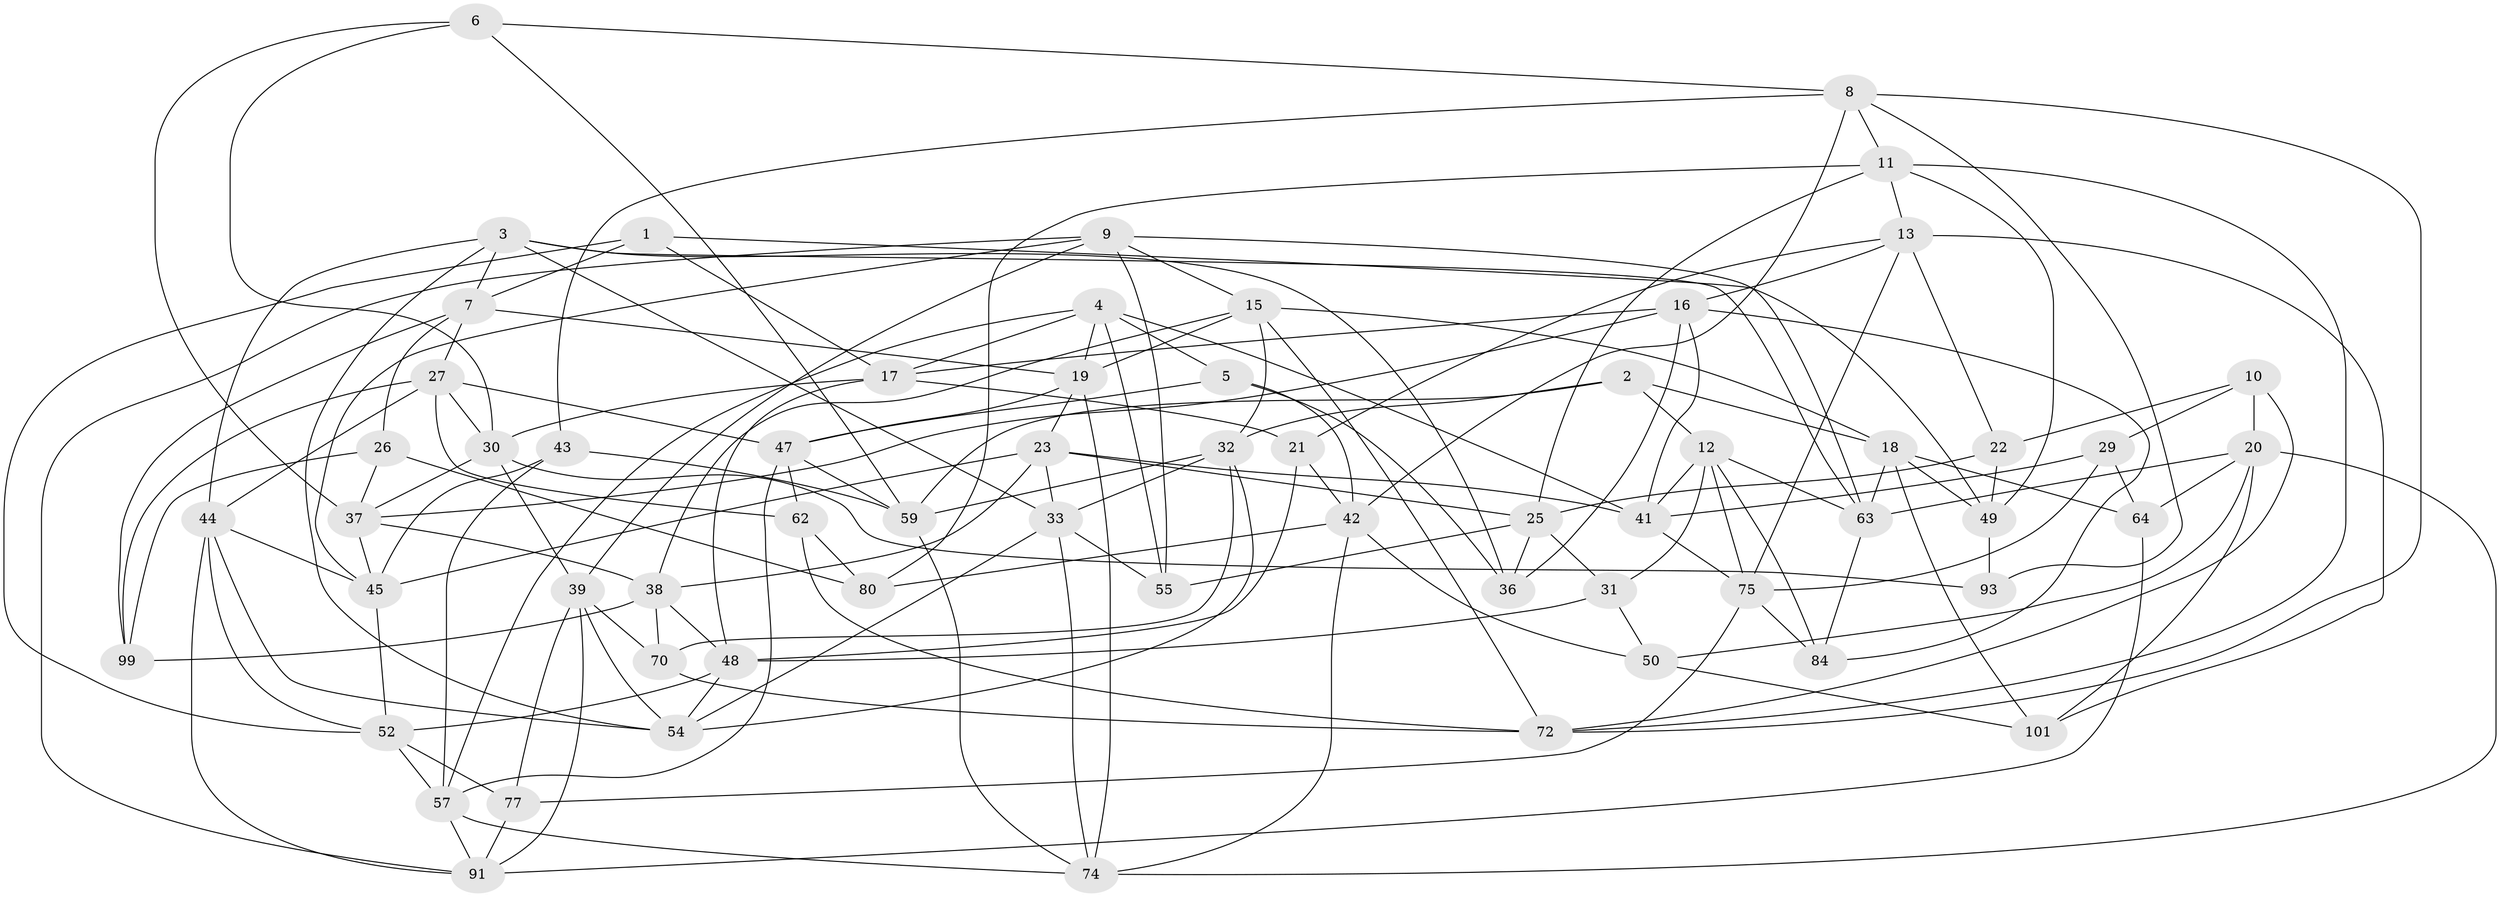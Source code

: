 // original degree distribution, {4: 1.0}
// Generated by graph-tools (version 1.1) at 2025/42/03/06/25 10:42:17]
// undirected, 62 vertices, 162 edges
graph export_dot {
graph [start="1"]
  node [color=gray90,style=filled];
  1;
  2;
  3 [super="+60"];
  4 [super="+40"];
  5;
  6;
  7 [super="+35"];
  8 [super="+87"];
  9 [super="+14"];
  10;
  11 [super="+96"];
  12 [super="+94"];
  13 [super="+69"];
  15 [super="+66"];
  16 [super="+58"];
  17 [super="+28"];
  18 [super="+88"];
  19 [super="+95"];
  20 [super="+24"];
  21;
  22;
  23 [super="+46"];
  25 [super="+85"];
  26;
  27 [super="+67"];
  29;
  30 [super="+82"];
  31;
  32 [super="+34"];
  33 [super="+76"];
  36;
  37 [super="+71"];
  38 [super="+90"];
  39 [super="+51"];
  41 [super="+89"];
  42 [super="+53"];
  43;
  44 [super="+78"];
  45 [super="+92"];
  47 [super="+56"];
  48 [super="+83"];
  49 [super="+65"];
  50;
  52 [super="+98"];
  54 [super="+61"];
  55;
  57 [super="+73"];
  59 [super="+97"];
  62;
  63 [super="+68"];
  64;
  70;
  72 [super="+81"];
  74 [super="+86"];
  75 [super="+79"];
  77;
  80;
  84;
  91 [super="+100"];
  93;
  99;
  101;
  1 -- 52;
  1 -- 17;
  1 -- 49;
  1 -- 7;
  2 -- 12;
  2 -- 32;
  2 -- 59;
  2 -- 18;
  3 -- 7;
  3 -- 54;
  3 -- 44;
  3 -- 33;
  3 -- 36;
  3 -- 63;
  4 -- 55;
  4 -- 5;
  4 -- 41;
  4 -- 17;
  4 -- 57;
  4 -- 19;
  5 -- 36;
  5 -- 47;
  5 -- 42;
  6 -- 30;
  6 -- 8;
  6 -- 37;
  6 -- 59;
  7 -- 26;
  7 -- 99;
  7 -- 19;
  7 -- 27;
  8 -- 11;
  8 -- 43;
  8 -- 93;
  8 -- 72;
  8 -- 42;
  9 -- 55;
  9 -- 15;
  9 -- 63;
  9 -- 45;
  9 -- 91;
  9 -- 39;
  10 -- 72;
  10 -- 22;
  10 -- 29;
  10 -- 20;
  11 -- 72;
  11 -- 25;
  11 -- 80;
  11 -- 49;
  11 -- 13;
  12 -- 63;
  12 -- 75;
  12 -- 84;
  12 -- 31;
  12 -- 41;
  13 -- 22;
  13 -- 75;
  13 -- 21;
  13 -- 101;
  13 -- 16;
  15 -- 19;
  15 -- 72;
  15 -- 32;
  15 -- 18;
  15 -- 38;
  16 -- 17;
  16 -- 84;
  16 -- 37;
  16 -- 41;
  16 -- 36;
  17 -- 21;
  17 -- 30;
  17 -- 48;
  18 -- 101;
  18 -- 64;
  18 -- 63;
  18 -- 49;
  19 -- 47;
  19 -- 74;
  19 -- 23;
  20 -- 101;
  20 -- 64;
  20 -- 50;
  20 -- 74;
  20 -- 63;
  21 -- 42;
  21 -- 48;
  22 -- 25;
  22 -- 49;
  23 -- 25;
  23 -- 41;
  23 -- 33;
  23 -- 38;
  23 -- 45;
  25 -- 55;
  25 -- 36;
  25 -- 31;
  26 -- 80;
  26 -- 99;
  26 -- 37;
  27 -- 44;
  27 -- 99;
  27 -- 62;
  27 -- 47;
  27 -- 30;
  29 -- 64;
  29 -- 75;
  29 -- 41;
  30 -- 37;
  30 -- 93;
  30 -- 39;
  31 -- 50;
  31 -- 48;
  32 -- 70;
  32 -- 59;
  32 -- 54;
  32 -- 33;
  33 -- 74;
  33 -- 55;
  33 -- 54;
  37 -- 38;
  37 -- 45;
  38 -- 48;
  38 -- 99;
  38 -- 70;
  39 -- 70;
  39 -- 77;
  39 -- 91;
  39 -- 54;
  41 -- 75;
  42 -- 80;
  42 -- 50;
  42 -- 74;
  43 -- 57;
  43 -- 45;
  43 -- 59;
  44 -- 54;
  44 -- 91;
  44 -- 52;
  44 -- 45;
  45 -- 52;
  47 -- 59;
  47 -- 62;
  47 -- 57;
  48 -- 54;
  48 -- 52;
  49 -- 93 [weight=2];
  50 -- 101;
  52 -- 77;
  52 -- 57;
  57 -- 91;
  57 -- 74;
  59 -- 74;
  62 -- 80;
  62 -- 72;
  63 -- 84;
  64 -- 91;
  70 -- 72;
  75 -- 84;
  75 -- 77;
  77 -- 91;
}
